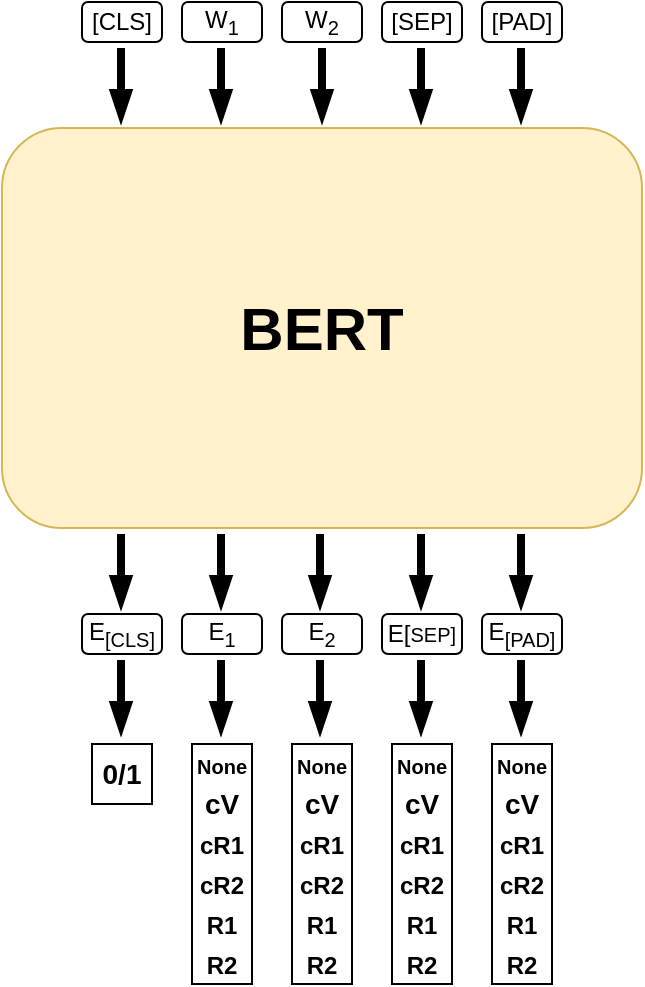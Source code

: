 <mxfile version="18.0.3" type="github">
  <diagram id="-lqWBguuWurtZHE7vkYu" name="Page-1">
    <mxGraphModel dx="946" dy="646" grid="1" gridSize="10" guides="1" tooltips="1" connect="1" arrows="1" fold="1" page="1" pageScale="1" pageWidth="827" pageHeight="1169" math="0" shadow="0">
      <root>
        <mxCell id="0" />
        <mxCell id="1" parent="0" />
        <mxCell id="ci_nMEpppjh-tdaIcCAd-1" value="&lt;font style=&quot;font-size: 30px;&quot;&gt;&lt;b&gt;BERT&lt;/b&gt;&lt;/font&gt;" style="rounded=1;whiteSpace=wrap;html=1;fillColor=#fff2cc;strokeColor=#d6b656;" vertex="1" parent="1">
          <mxGeometry x="254" y="210" width="320" height="200" as="geometry" />
        </mxCell>
        <mxCell id="ci_nMEpppjh-tdaIcCAd-2" value="W&lt;sub&gt;1&lt;/sub&gt;" style="rounded=1;whiteSpace=wrap;html=1;" vertex="1" parent="1">
          <mxGeometry x="344" y="147" width="40" height="20" as="geometry" />
        </mxCell>
        <mxCell id="ci_nMEpppjh-tdaIcCAd-3" value="W&lt;sub&gt;2&lt;/sub&gt;" style="rounded=1;whiteSpace=wrap;html=1;" vertex="1" parent="1">
          <mxGeometry x="394" y="147" width="40" height="20" as="geometry" />
        </mxCell>
        <mxCell id="ci_nMEpppjh-tdaIcCAd-4" value="[SEP]" style="rounded=1;whiteSpace=wrap;html=1;" vertex="1" parent="1">
          <mxGeometry x="444" y="147" width="40" height="20" as="geometry" />
        </mxCell>
        <mxCell id="ci_nMEpppjh-tdaIcCAd-5" value="[PAD]" style="rounded=1;whiteSpace=wrap;html=1;" vertex="1" parent="1">
          <mxGeometry x="494" y="147" width="40" height="20" as="geometry" />
        </mxCell>
        <mxCell id="ci_nMEpppjh-tdaIcCAd-6" value="[CLS]" style="rounded=1;whiteSpace=wrap;html=1;" vertex="1" parent="1">
          <mxGeometry x="294" y="147" width="40" height="20" as="geometry" />
        </mxCell>
        <mxCell id="ci_nMEpppjh-tdaIcCAd-12" value="E&lt;sub&gt;1&lt;/sub&gt;" style="rounded=1;whiteSpace=wrap;html=1;" vertex="1" parent="1">
          <mxGeometry x="344" y="453" width="40" height="20" as="geometry" />
        </mxCell>
        <mxCell id="ci_nMEpppjh-tdaIcCAd-13" value="E&lt;sub&gt;2&lt;br&gt;&lt;/sub&gt;" style="rounded=1;whiteSpace=wrap;html=1;" vertex="1" parent="1">
          <mxGeometry x="394" y="453" width="40" height="20" as="geometry" />
        </mxCell>
        <mxCell id="ci_nMEpppjh-tdaIcCAd-14" value="E[&lt;span style=&quot;font-size: 10px;&quot;&gt;SEP]&lt;/span&gt;" style="rounded=1;whiteSpace=wrap;html=1;" vertex="1" parent="1">
          <mxGeometry x="444" y="453" width="40" height="20" as="geometry" />
        </mxCell>
        <mxCell id="ci_nMEpppjh-tdaIcCAd-15" value="E&lt;sub&gt;[PAD]&lt;/sub&gt;" style="rounded=1;whiteSpace=wrap;html=1;" vertex="1" parent="1">
          <mxGeometry x="494" y="453" width="40" height="20" as="geometry" />
        </mxCell>
        <mxCell id="ci_nMEpppjh-tdaIcCAd-16" value="E&lt;sub&gt;[CLS]&lt;/sub&gt;" style="rounded=1;whiteSpace=wrap;html=1;" vertex="1" parent="1">
          <mxGeometry x="294" y="453" width="40" height="20" as="geometry" />
        </mxCell>
        <mxCell id="ci_nMEpppjh-tdaIcCAd-27" value="&lt;font size=&quot;1&quot;&gt;&lt;b style=&quot;font-size: 14px;&quot;&gt;0/1&lt;/b&gt;&lt;/font&gt;" style="rounded=0;whiteSpace=wrap;html=1;fontSize=12;" vertex="1" parent="1">
          <mxGeometry x="299" y="518" width="30" height="30" as="geometry" />
        </mxCell>
        <mxCell id="ci_nMEpppjh-tdaIcCAd-28" value="" style="rounded=0;whiteSpace=wrap;html=1;fontSize=12;" vertex="1" parent="1">
          <mxGeometry x="349" y="518" width="30" height="120" as="geometry" />
        </mxCell>
        <mxCell id="ci_nMEpppjh-tdaIcCAd-29" value="&lt;font style=&quot;font-size: 10px;&quot;&gt;None&lt;/font&gt;" style="text;html=1;strokeColor=none;fillColor=none;align=center;verticalAlign=middle;whiteSpace=wrap;rounded=0;fontSize=14;fontStyle=1" vertex="1" parent="1">
          <mxGeometry x="349" y="518" width="30" height="20" as="geometry" />
        </mxCell>
        <mxCell id="ci_nMEpppjh-tdaIcCAd-30" value="&lt;font style=&quot;font-size: 14px;&quot;&gt;&lt;b&gt;cV&lt;/b&gt;&lt;/font&gt;" style="text;html=1;strokeColor=none;fillColor=none;align=center;verticalAlign=middle;whiteSpace=wrap;rounded=0;fontSize=14;" vertex="1" parent="1">
          <mxGeometry x="349" y="538" width="30" height="20" as="geometry" />
        </mxCell>
        <mxCell id="ci_nMEpppjh-tdaIcCAd-31" value="&lt;font size=&quot;1&quot;&gt;&lt;b style=&quot;font-size: 12px;&quot;&gt;cR1&lt;/b&gt;&lt;/font&gt;" style="text;html=1;strokeColor=none;fillColor=none;align=center;verticalAlign=middle;whiteSpace=wrap;rounded=0;fontSize=14;" vertex="1" parent="1">
          <mxGeometry x="349" y="558" width="30" height="20" as="geometry" />
        </mxCell>
        <mxCell id="ci_nMEpppjh-tdaIcCAd-32" value="&lt;font size=&quot;1&quot;&gt;&lt;b style=&quot;font-size: 12px;&quot;&gt;cR2&lt;/b&gt;&lt;/font&gt;" style="text;html=1;strokeColor=none;fillColor=none;align=center;verticalAlign=middle;whiteSpace=wrap;rounded=0;fontSize=14;" vertex="1" parent="1">
          <mxGeometry x="349" y="578" width="30" height="20" as="geometry" />
        </mxCell>
        <mxCell id="ci_nMEpppjh-tdaIcCAd-33" value="&lt;font size=&quot;1&quot;&gt;&lt;b style=&quot;font-size: 12px;&quot;&gt;R1&lt;/b&gt;&lt;/font&gt;" style="text;html=1;strokeColor=none;fillColor=none;align=center;verticalAlign=middle;whiteSpace=wrap;rounded=0;fontSize=14;" vertex="1" parent="1">
          <mxGeometry x="349" y="598" width="30" height="20" as="geometry" />
        </mxCell>
        <mxCell id="ci_nMEpppjh-tdaIcCAd-34" value="&lt;font size=&quot;1&quot;&gt;&lt;b style=&quot;font-size: 12px;&quot;&gt;R2&lt;/b&gt;&lt;/font&gt;" style="text;html=1;strokeColor=none;fillColor=none;align=center;verticalAlign=middle;whiteSpace=wrap;rounded=0;fontSize=14;" vertex="1" parent="1">
          <mxGeometry x="349" y="618" width="30" height="20" as="geometry" />
        </mxCell>
        <mxCell id="ci_nMEpppjh-tdaIcCAd-35" value="" style="rounded=0;whiteSpace=wrap;html=1;fontSize=12;" vertex="1" parent="1">
          <mxGeometry x="399" y="518" width="30" height="120" as="geometry" />
        </mxCell>
        <mxCell id="ci_nMEpppjh-tdaIcCAd-36" value="&lt;font style=&quot;font-size: 10px;&quot;&gt;None&lt;/font&gt;" style="text;html=1;strokeColor=none;fillColor=none;align=center;verticalAlign=middle;whiteSpace=wrap;rounded=0;fontSize=14;fontStyle=1" vertex="1" parent="1">
          <mxGeometry x="399" y="518" width="30" height="20" as="geometry" />
        </mxCell>
        <mxCell id="ci_nMEpppjh-tdaIcCAd-37" value="&lt;font style=&quot;font-size: 14px;&quot;&gt;&lt;b&gt;cV&lt;/b&gt;&lt;/font&gt;" style="text;html=1;strokeColor=none;fillColor=none;align=center;verticalAlign=middle;whiteSpace=wrap;rounded=0;fontSize=14;" vertex="1" parent="1">
          <mxGeometry x="399" y="538" width="30" height="20" as="geometry" />
        </mxCell>
        <mxCell id="ci_nMEpppjh-tdaIcCAd-38" value="&lt;font size=&quot;1&quot;&gt;&lt;b style=&quot;font-size: 12px;&quot;&gt;cR1&lt;/b&gt;&lt;/font&gt;" style="text;html=1;strokeColor=none;fillColor=none;align=center;verticalAlign=middle;whiteSpace=wrap;rounded=0;fontSize=14;labelBorderColor=none;" vertex="1" parent="1">
          <mxGeometry x="399" y="558" width="30" height="20" as="geometry" />
        </mxCell>
        <mxCell id="ci_nMEpppjh-tdaIcCAd-39" value="&lt;font size=&quot;1&quot;&gt;&lt;b style=&quot;font-size: 12px;&quot;&gt;cR2&lt;/b&gt;&lt;/font&gt;" style="text;html=1;strokeColor=none;fillColor=none;align=center;verticalAlign=middle;whiteSpace=wrap;rounded=0;fontSize=14;" vertex="1" parent="1">
          <mxGeometry x="399" y="578" width="30" height="20" as="geometry" />
        </mxCell>
        <mxCell id="ci_nMEpppjh-tdaIcCAd-40" value="&lt;font size=&quot;1&quot;&gt;&lt;b style=&quot;font-size: 12px;&quot;&gt;R1&lt;/b&gt;&lt;/font&gt;" style="text;html=1;strokeColor=none;fillColor=none;align=center;verticalAlign=middle;whiteSpace=wrap;rounded=0;fontSize=14;" vertex="1" parent="1">
          <mxGeometry x="399" y="598" width="30" height="20" as="geometry" />
        </mxCell>
        <mxCell id="ci_nMEpppjh-tdaIcCAd-41" value="&lt;font size=&quot;1&quot;&gt;&lt;b style=&quot;font-size: 12px;&quot;&gt;R2&lt;/b&gt;&lt;/font&gt;" style="text;html=1;strokeColor=none;fillColor=none;align=center;verticalAlign=middle;whiteSpace=wrap;rounded=0;fontSize=14;" vertex="1" parent="1">
          <mxGeometry x="399" y="618" width="30" height="20" as="geometry" />
        </mxCell>
        <mxCell id="ci_nMEpppjh-tdaIcCAd-42" value="" style="rounded=0;whiteSpace=wrap;html=1;fontSize=12;" vertex="1" parent="1">
          <mxGeometry x="449" y="518" width="30" height="120" as="geometry" />
        </mxCell>
        <mxCell id="ci_nMEpppjh-tdaIcCAd-43" value="&lt;font style=&quot;font-size: 10px;&quot;&gt;None&lt;/font&gt;" style="text;html=1;strokeColor=none;fillColor=none;align=center;verticalAlign=middle;whiteSpace=wrap;rounded=0;fontSize=14;fontStyle=1" vertex="1" parent="1">
          <mxGeometry x="449" y="518" width="30" height="20" as="geometry" />
        </mxCell>
        <mxCell id="ci_nMEpppjh-tdaIcCAd-44" value="&lt;font style=&quot;font-size: 14px;&quot;&gt;&lt;b&gt;cV&lt;/b&gt;&lt;/font&gt;" style="text;html=1;strokeColor=none;fillColor=none;align=center;verticalAlign=middle;whiteSpace=wrap;rounded=0;fontSize=14;" vertex="1" parent="1">
          <mxGeometry x="449" y="538" width="30" height="20" as="geometry" />
        </mxCell>
        <mxCell id="ci_nMEpppjh-tdaIcCAd-45" value="&lt;font size=&quot;1&quot;&gt;&lt;b style=&quot;font-size: 12px;&quot;&gt;cR1&lt;/b&gt;&lt;/font&gt;" style="text;html=1;strokeColor=none;fillColor=none;align=center;verticalAlign=middle;whiteSpace=wrap;rounded=0;fontSize=14;" vertex="1" parent="1">
          <mxGeometry x="449" y="558" width="30" height="20" as="geometry" />
        </mxCell>
        <mxCell id="ci_nMEpppjh-tdaIcCAd-46" value="&lt;font size=&quot;1&quot;&gt;&lt;b style=&quot;font-size: 12px;&quot;&gt;cR2&lt;/b&gt;&lt;/font&gt;" style="text;html=1;strokeColor=none;fillColor=none;align=center;verticalAlign=middle;whiteSpace=wrap;rounded=0;fontSize=14;" vertex="1" parent="1">
          <mxGeometry x="449" y="578" width="30" height="20" as="geometry" />
        </mxCell>
        <mxCell id="ci_nMEpppjh-tdaIcCAd-47" value="&lt;font size=&quot;1&quot;&gt;&lt;b style=&quot;font-size: 12px;&quot;&gt;R1&lt;/b&gt;&lt;/font&gt;" style="text;html=1;strokeColor=none;fillColor=none;align=center;verticalAlign=middle;whiteSpace=wrap;rounded=0;fontSize=14;" vertex="1" parent="1">
          <mxGeometry x="449" y="598" width="30" height="20" as="geometry" />
        </mxCell>
        <mxCell id="ci_nMEpppjh-tdaIcCAd-48" value="&lt;font size=&quot;1&quot;&gt;&lt;b style=&quot;font-size: 12px;&quot;&gt;R2&lt;/b&gt;&lt;/font&gt;" style="text;html=1;strokeColor=none;fillColor=none;align=center;verticalAlign=middle;whiteSpace=wrap;rounded=0;fontSize=14;" vertex="1" parent="1">
          <mxGeometry x="449" y="618" width="30" height="20" as="geometry" />
        </mxCell>
        <mxCell id="ci_nMEpppjh-tdaIcCAd-49" value="" style="rounded=0;whiteSpace=wrap;html=1;fontSize=12;" vertex="1" parent="1">
          <mxGeometry x="499" y="518" width="30" height="120" as="geometry" />
        </mxCell>
        <mxCell id="ci_nMEpppjh-tdaIcCAd-50" value="&lt;font style=&quot;font-size: 10px;&quot;&gt;None&lt;/font&gt;" style="text;html=1;strokeColor=none;fillColor=none;align=center;verticalAlign=middle;whiteSpace=wrap;rounded=0;fontSize=14;fontStyle=1" vertex="1" parent="1">
          <mxGeometry x="499" y="518" width="30" height="20" as="geometry" />
        </mxCell>
        <mxCell id="ci_nMEpppjh-tdaIcCAd-51" value="&lt;font style=&quot;font-size: 14px;&quot;&gt;&lt;b&gt;cV&lt;/b&gt;&lt;/font&gt;" style="text;html=1;strokeColor=none;fillColor=none;align=center;verticalAlign=middle;whiteSpace=wrap;rounded=0;fontSize=14;" vertex="1" parent="1">
          <mxGeometry x="499" y="538" width="30" height="20" as="geometry" />
        </mxCell>
        <mxCell id="ci_nMEpppjh-tdaIcCAd-52" value="&lt;font size=&quot;1&quot;&gt;&lt;b style=&quot;font-size: 12px;&quot;&gt;cR1&lt;/b&gt;&lt;/font&gt;" style="text;html=1;strokeColor=none;fillColor=none;align=center;verticalAlign=middle;whiteSpace=wrap;rounded=0;fontSize=14;" vertex="1" parent="1">
          <mxGeometry x="499" y="558" width="30" height="20" as="geometry" />
        </mxCell>
        <mxCell id="ci_nMEpppjh-tdaIcCAd-53" value="&lt;font size=&quot;1&quot;&gt;&lt;b style=&quot;font-size: 12px;&quot;&gt;cR2&lt;/b&gt;&lt;/font&gt;" style="text;html=1;strokeColor=none;fillColor=none;align=center;verticalAlign=middle;whiteSpace=wrap;rounded=0;fontSize=14;" vertex="1" parent="1">
          <mxGeometry x="499" y="578" width="30" height="20" as="geometry" />
        </mxCell>
        <mxCell id="ci_nMEpppjh-tdaIcCAd-54" value="&lt;font size=&quot;1&quot;&gt;&lt;b style=&quot;font-size: 12px;&quot;&gt;R1&lt;/b&gt;&lt;/font&gt;" style="text;html=1;strokeColor=none;fillColor=none;align=center;verticalAlign=middle;whiteSpace=wrap;rounded=0;fontSize=14;" vertex="1" parent="1">
          <mxGeometry x="499" y="598" width="30" height="20" as="geometry" />
        </mxCell>
        <mxCell id="ci_nMEpppjh-tdaIcCAd-55" value="&lt;font size=&quot;1&quot;&gt;&lt;b style=&quot;font-size: 12px;&quot;&gt;R2&lt;/b&gt;&lt;/font&gt;" style="text;html=1;strokeColor=none;fillColor=none;align=center;verticalAlign=middle;whiteSpace=wrap;rounded=0;fontSize=14;" vertex="1" parent="1">
          <mxGeometry x="499" y="618" width="30" height="20" as="geometry" />
        </mxCell>
        <mxCell id="ci_nMEpppjh-tdaIcCAd-62" value="" style="endArrow=blockThin;html=1;rounded=0;endSize=6;strokeWidth=4;fillColor=#39434D;endFill=1;" edge="1" parent="1">
          <mxGeometry width="50" height="50" relative="1" as="geometry">
            <mxPoint x="313.5" y="413" as="sourcePoint" />
            <mxPoint x="313.5" y="450" as="targetPoint" />
          </mxGeometry>
        </mxCell>
        <mxCell id="ci_nMEpppjh-tdaIcCAd-63" value="" style="endArrow=blockThin;html=1;rounded=0;endSize=6;strokeWidth=4;fillColor=#39434D;endFill=1;" edge="1" parent="1">
          <mxGeometry width="50" height="50" relative="1" as="geometry">
            <mxPoint x="363.5" y="413" as="sourcePoint" />
            <mxPoint x="363.5" y="450" as="targetPoint" />
          </mxGeometry>
        </mxCell>
        <mxCell id="ci_nMEpppjh-tdaIcCAd-66" value="" style="endArrow=blockThin;html=1;rounded=0;endSize=6;strokeWidth=4;fillColor=#39434D;endFill=1;" edge="1" parent="1">
          <mxGeometry width="50" height="50" relative="1" as="geometry">
            <mxPoint x="413" y="413" as="sourcePoint" />
            <mxPoint x="413" y="450" as="targetPoint" />
          </mxGeometry>
        </mxCell>
        <mxCell id="ci_nMEpppjh-tdaIcCAd-67" value="" style="endArrow=blockThin;html=1;rounded=0;endSize=6;strokeWidth=4;fillColor=#39434D;endFill=1;" edge="1" parent="1">
          <mxGeometry width="50" height="50" relative="1" as="geometry">
            <mxPoint x="463.5" y="413" as="sourcePoint" />
            <mxPoint x="463.5" y="450" as="targetPoint" />
          </mxGeometry>
        </mxCell>
        <mxCell id="ci_nMEpppjh-tdaIcCAd-68" value="" style="endArrow=blockThin;html=1;rounded=0;endSize=6;strokeWidth=4;fillColor=#39434D;endFill=1;" edge="1" parent="1">
          <mxGeometry width="50" height="50" relative="1" as="geometry">
            <mxPoint x="513.5" y="413" as="sourcePoint" />
            <mxPoint x="513.5" y="450" as="targetPoint" />
          </mxGeometry>
        </mxCell>
        <mxCell id="ci_nMEpppjh-tdaIcCAd-69" value="" style="endArrow=blockThin;html=1;rounded=0;endSize=6;strokeWidth=4;fillColor=#39434D;endFill=1;" edge="1" parent="1">
          <mxGeometry width="50" height="50" relative="1" as="geometry">
            <mxPoint x="313.5" y="170" as="sourcePoint" />
            <mxPoint x="313.5" y="207" as="targetPoint" />
          </mxGeometry>
        </mxCell>
        <mxCell id="ci_nMEpppjh-tdaIcCAd-70" value="" style="endArrow=blockThin;html=1;rounded=0;endSize=6;strokeWidth=4;fillColor=#39434D;endFill=1;" edge="1" parent="1">
          <mxGeometry width="50" height="50" relative="1" as="geometry">
            <mxPoint x="363.5" y="170" as="sourcePoint" />
            <mxPoint x="363.5" y="207" as="targetPoint" />
          </mxGeometry>
        </mxCell>
        <mxCell id="ci_nMEpppjh-tdaIcCAd-71" value="" style="endArrow=blockThin;html=1;rounded=0;endSize=6;strokeWidth=4;fillColor=#39434D;endFill=1;" edge="1" parent="1">
          <mxGeometry width="50" height="50" relative="1" as="geometry">
            <mxPoint x="414" y="170" as="sourcePoint" />
            <mxPoint x="414" y="207" as="targetPoint" />
          </mxGeometry>
        </mxCell>
        <mxCell id="ci_nMEpppjh-tdaIcCAd-72" value="" style="endArrow=blockThin;html=1;rounded=0;endSize=6;strokeWidth=4;fillColor=#39434D;endFill=1;" edge="1" parent="1">
          <mxGeometry width="50" height="50" relative="1" as="geometry">
            <mxPoint x="463.5" y="170" as="sourcePoint" />
            <mxPoint x="463.5" y="207" as="targetPoint" />
          </mxGeometry>
        </mxCell>
        <mxCell id="ci_nMEpppjh-tdaIcCAd-73" value="" style="endArrow=blockThin;html=1;rounded=0;endSize=6;strokeWidth=4;fillColor=#39434D;endFill=1;" edge="1" parent="1">
          <mxGeometry width="50" height="50" relative="1" as="geometry">
            <mxPoint x="513.5" y="170" as="sourcePoint" />
            <mxPoint x="513.5" y="207" as="targetPoint" />
          </mxGeometry>
        </mxCell>
        <mxCell id="ci_nMEpppjh-tdaIcCAd-75" value="" style="endArrow=blockThin;html=1;rounded=0;endSize=6;strokeWidth=4;fillColor=#39434D;endFill=1;" edge="1" parent="1">
          <mxGeometry width="50" height="50" relative="1" as="geometry">
            <mxPoint x="313.5" y="476" as="sourcePoint" />
            <mxPoint x="313.5" y="513" as="targetPoint" />
          </mxGeometry>
        </mxCell>
        <mxCell id="ci_nMEpppjh-tdaIcCAd-76" value="" style="endArrow=blockThin;html=1;rounded=0;endSize=6;strokeWidth=4;fillColor=#39434D;endFill=1;" edge="1" parent="1">
          <mxGeometry width="50" height="50" relative="1" as="geometry">
            <mxPoint x="363.5" y="476" as="sourcePoint" />
            <mxPoint x="363.5" y="513" as="targetPoint" />
          </mxGeometry>
        </mxCell>
        <mxCell id="ci_nMEpppjh-tdaIcCAd-77" value="" style="endArrow=blockThin;html=1;rounded=0;endSize=6;strokeWidth=4;fillColor=#39434D;endFill=1;" edge="1" parent="1">
          <mxGeometry width="50" height="50" relative="1" as="geometry">
            <mxPoint x="413" y="476" as="sourcePoint" />
            <mxPoint x="413" y="513" as="targetPoint" />
          </mxGeometry>
        </mxCell>
        <mxCell id="ci_nMEpppjh-tdaIcCAd-78" value="" style="endArrow=blockThin;html=1;rounded=0;endSize=6;strokeWidth=4;fillColor=#39434D;endFill=1;" edge="1" parent="1">
          <mxGeometry width="50" height="50" relative="1" as="geometry">
            <mxPoint x="463.5" y="476" as="sourcePoint" />
            <mxPoint x="463.5" y="513" as="targetPoint" />
          </mxGeometry>
        </mxCell>
        <mxCell id="ci_nMEpppjh-tdaIcCAd-79" value="" style="endArrow=blockThin;html=1;rounded=0;endSize=6;strokeWidth=4;fillColor=#39434D;endFill=1;" edge="1" parent="1">
          <mxGeometry width="50" height="50" relative="1" as="geometry">
            <mxPoint x="513.5" y="476" as="sourcePoint" />
            <mxPoint x="513.5" y="513" as="targetPoint" />
          </mxGeometry>
        </mxCell>
      </root>
    </mxGraphModel>
  </diagram>
</mxfile>
